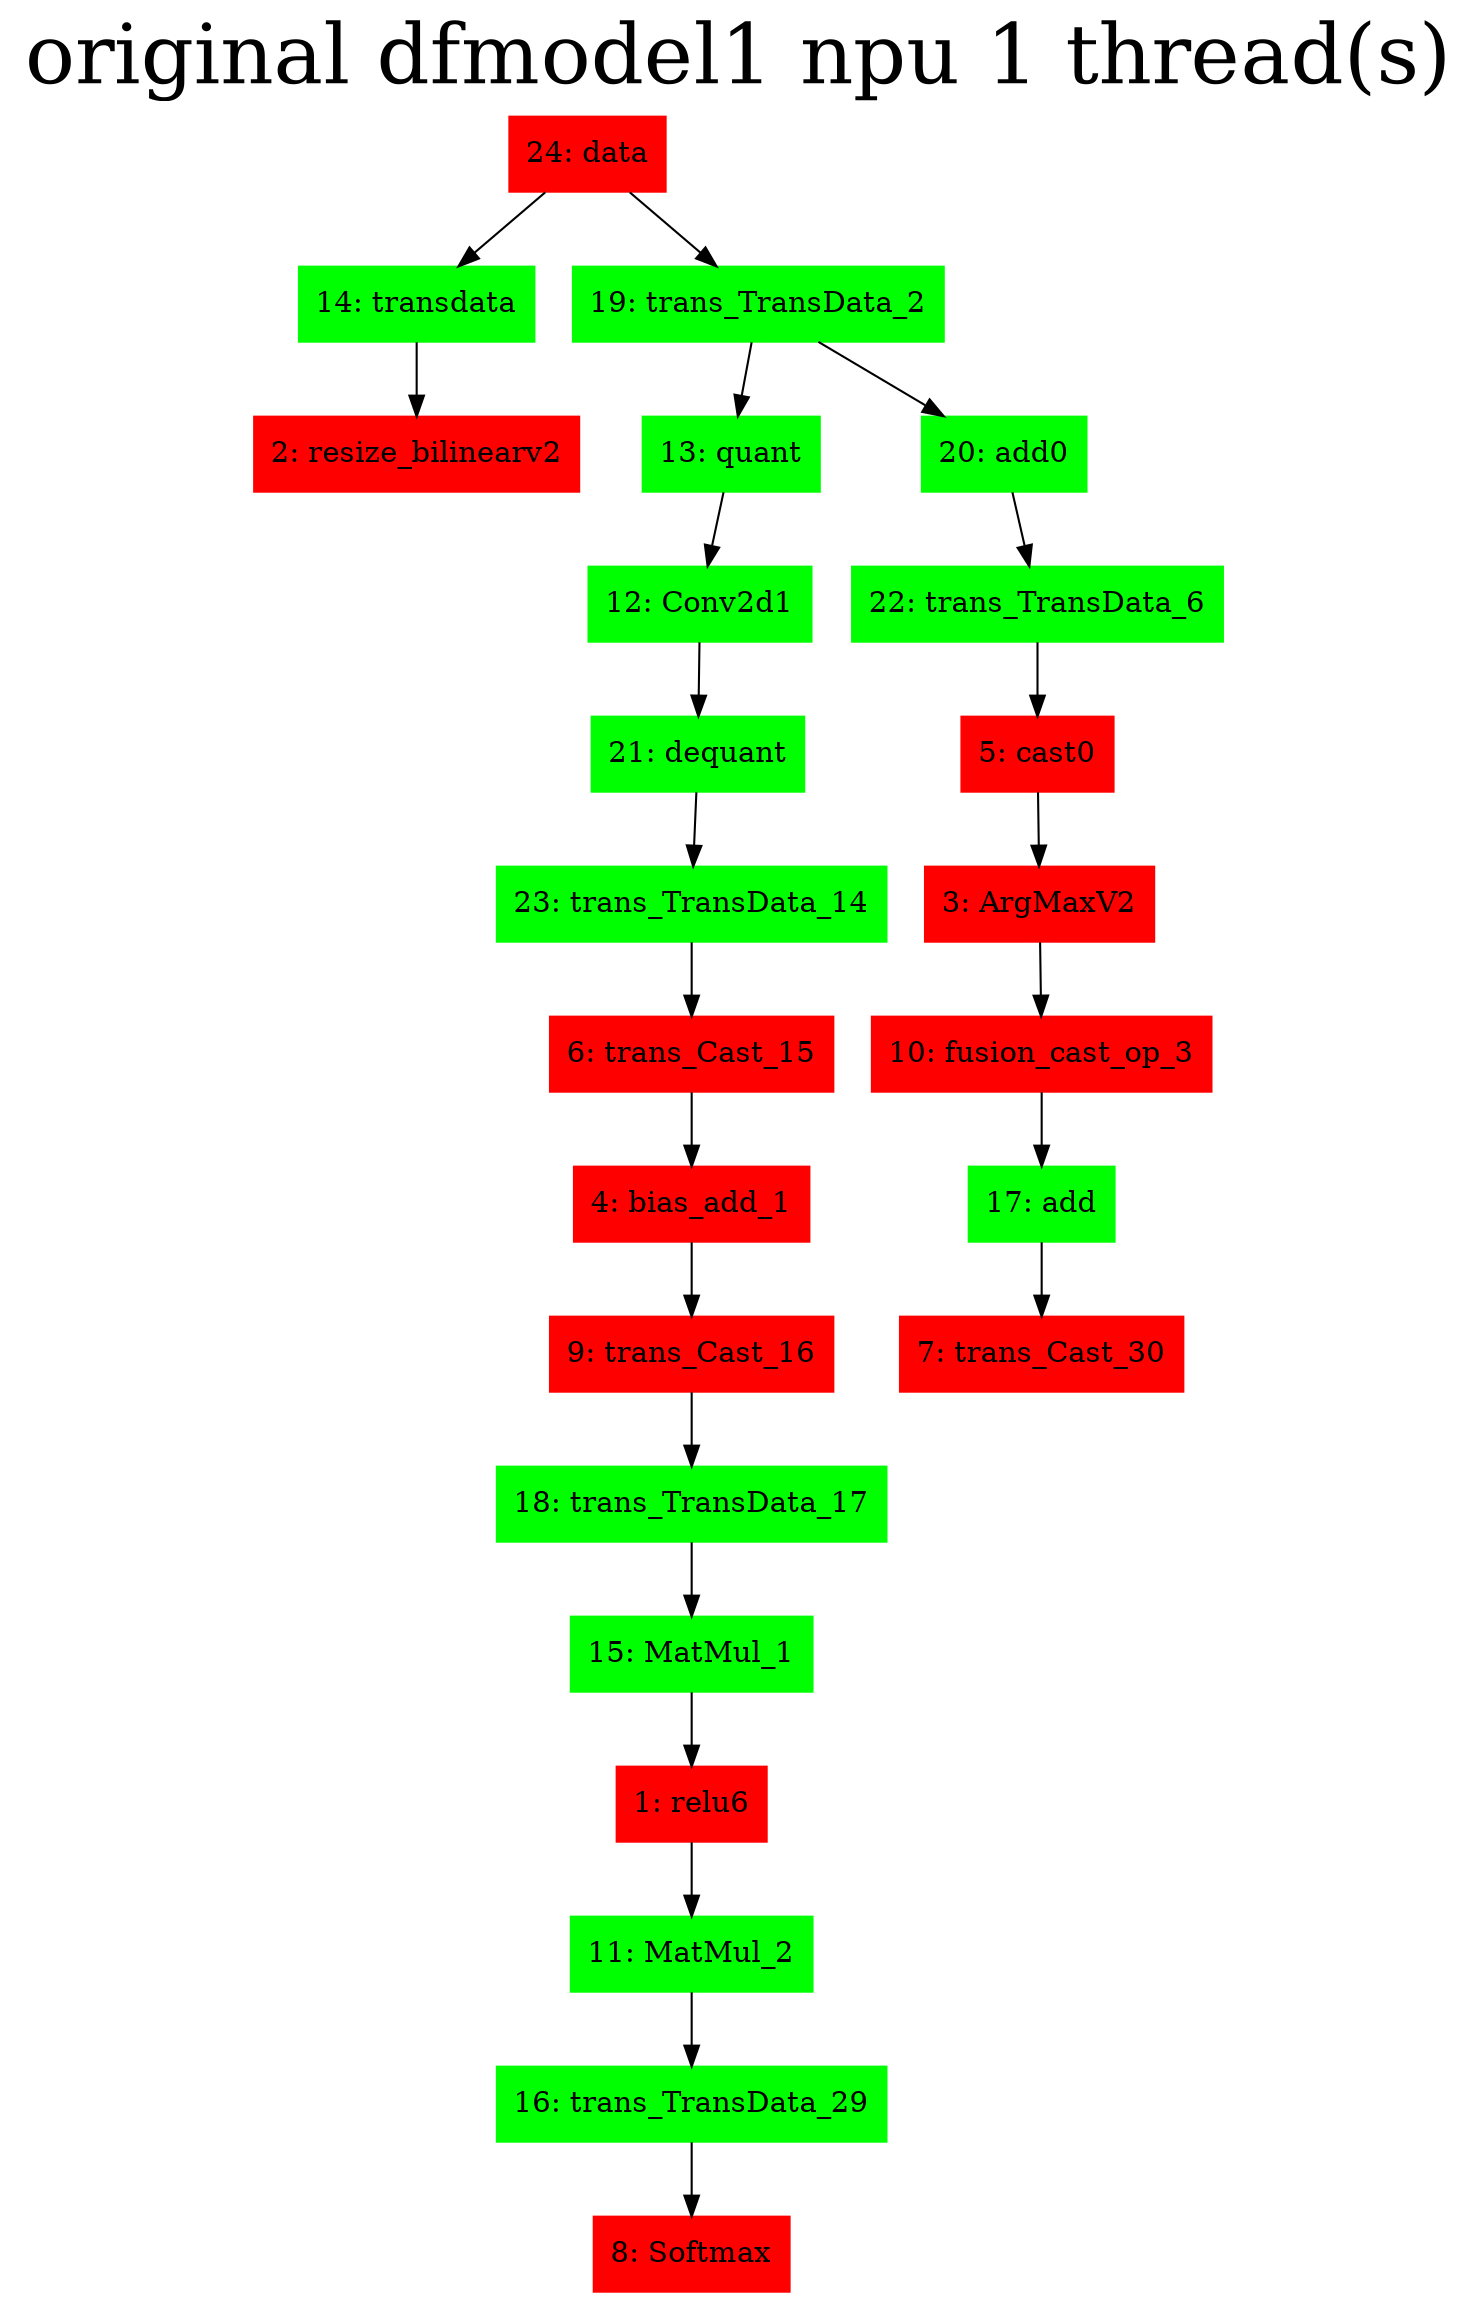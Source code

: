 digraph G {
label     = "original dfmodel1 npu 1 thread(s)"
    labelloc  =  t // t: Place the graph's title on top.
    fontsize  = 40 // Make title stand out by giving a large font size
    fontcolor = black"24: data"->"14: transdata";
"24: data"->"19: trans_TransData_2";
"24: data" [shape=box,style=filled,color=red];
"14: transdata"->"2: resize_bilinearv2";
"14: transdata" [shape=box,style=filled,color=green];
"19: trans_TransData_2"->"13: quant";
"19: trans_TransData_2"->"20: add0";
"19: trans_TransData_2" [shape=box,style=filled,color=green];
"20: add0"->"22: trans_TransData_6";
"20: add0" [shape=box,style=filled,color=green];
"22: trans_TransData_6"->"5: cast0";
"22: trans_TransData_6" [shape=box,style=filled,color=green];
"5: cast0"->"3: ArgMaxV2";
"5: cast0" [shape=box,style=filled,color=red];
"13: quant"->"12: Conv2d1";
"13: quant" [shape=box,style=filled,color=green];
"12: Conv2d1"->"21: dequant";
"12: Conv2d1" [shape=box,style=filled,color=green];
"21: dequant"->"23: trans_TransData_14";
"21: dequant" [shape=box,style=filled,color=green];
"23: trans_TransData_14"->"6: trans_Cast_15";
"23: trans_TransData_14" [shape=box,style=filled,color=green];
"6: trans_Cast_15"->"4: bias_add_1";
"6: trans_Cast_15" [shape=box,style=filled,color=red];
"2: resize_bilinearv2" [shape=box,style=filled,color=red];
"3: ArgMaxV2"->"10: fusion_cast_op_3";
"3: ArgMaxV2" [shape=box,style=filled,color=red];
"10: fusion_cast_op_3"->"17: add";
"10: fusion_cast_op_3" [shape=box,style=filled,color=red];
"17: add"->"7: trans_Cast_30";
"17: add" [shape=box,style=filled,color=green];
"7: trans_Cast_30" [shape=box,style=filled,color=red];
"4: bias_add_1"->"9: trans_Cast_16";
"4: bias_add_1" [shape=box,style=filled,color=red];
"9: trans_Cast_16"->"18: trans_TransData_17";
"9: trans_Cast_16" [shape=box,style=filled,color=red];
"18: trans_TransData_17"->"15: MatMul_1";
"18: trans_TransData_17" [shape=box,style=filled,color=green];
"15: MatMul_1"->"1: relu6";
"15: MatMul_1" [shape=box,style=filled,color=green];
"1: relu6"->"11: MatMul_2";
"1: relu6" [shape=box,style=filled,color=red];
"11: MatMul_2"->"16: trans_TransData_29";
"11: MatMul_2" [shape=box,style=filled,color=green];
"16: trans_TransData_29"->"8: Softmax";
"16: trans_TransData_29" [shape=box,style=filled,color=green];
"8: Softmax" [shape=box,style=filled,color=red];
}